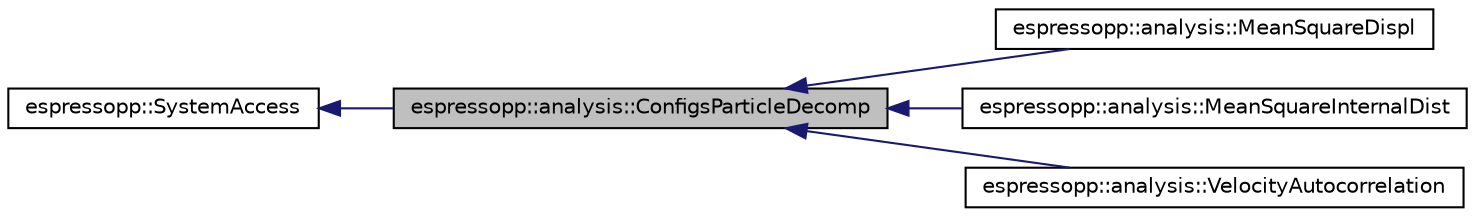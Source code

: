 digraph G
{
  edge [fontname="Helvetica",fontsize="10",labelfontname="Helvetica",labelfontsize="10"];
  node [fontname="Helvetica",fontsize="10",shape=record];
  rankdir="LR";
  Node1 [label="espressopp::analysis::ConfigsParticleDecomp",height=0.2,width=0.4,color="black", fillcolor="grey75", style="filled" fontcolor="black"];
  Node2 -> Node1 [dir="back",color="midnightblue",fontsize="10",style="solid",fontname="Helvetica"];
  Node2 [label="espressopp::SystemAccess",height=0.2,width=0.4,color="black", fillcolor="white", style="filled",URL="$classespressopp_1_1SystemAccess.html",tooltip="Common base class for all classes that need access to the system."];
  Node1 -> Node3 [dir="back",color="midnightblue",fontsize="10",style="solid",fontname="Helvetica"];
  Node3 [label="espressopp::analysis::MeanSquareDispl",height=0.2,width=0.4,color="black", fillcolor="white", style="filled",URL="$classespressopp_1_1analysis_1_1MeanSquareDispl.html"];
  Node1 -> Node4 [dir="back",color="midnightblue",fontsize="10",style="solid",fontname="Helvetica"];
  Node4 [label="espressopp::analysis::MeanSquareInternalDist",height=0.2,width=0.4,color="black", fillcolor="white", style="filled",URL="$classespressopp_1_1analysis_1_1MeanSquareInternalDist.html"];
  Node1 -> Node5 [dir="back",color="midnightblue",fontsize="10",style="solid",fontname="Helvetica"];
  Node5 [label="espressopp::analysis::VelocityAutocorrelation",height=0.2,width=0.4,color="black", fillcolor="white", style="filled",URL="$classespressopp_1_1analysis_1_1VelocityAutocorrelation.html"];
}
